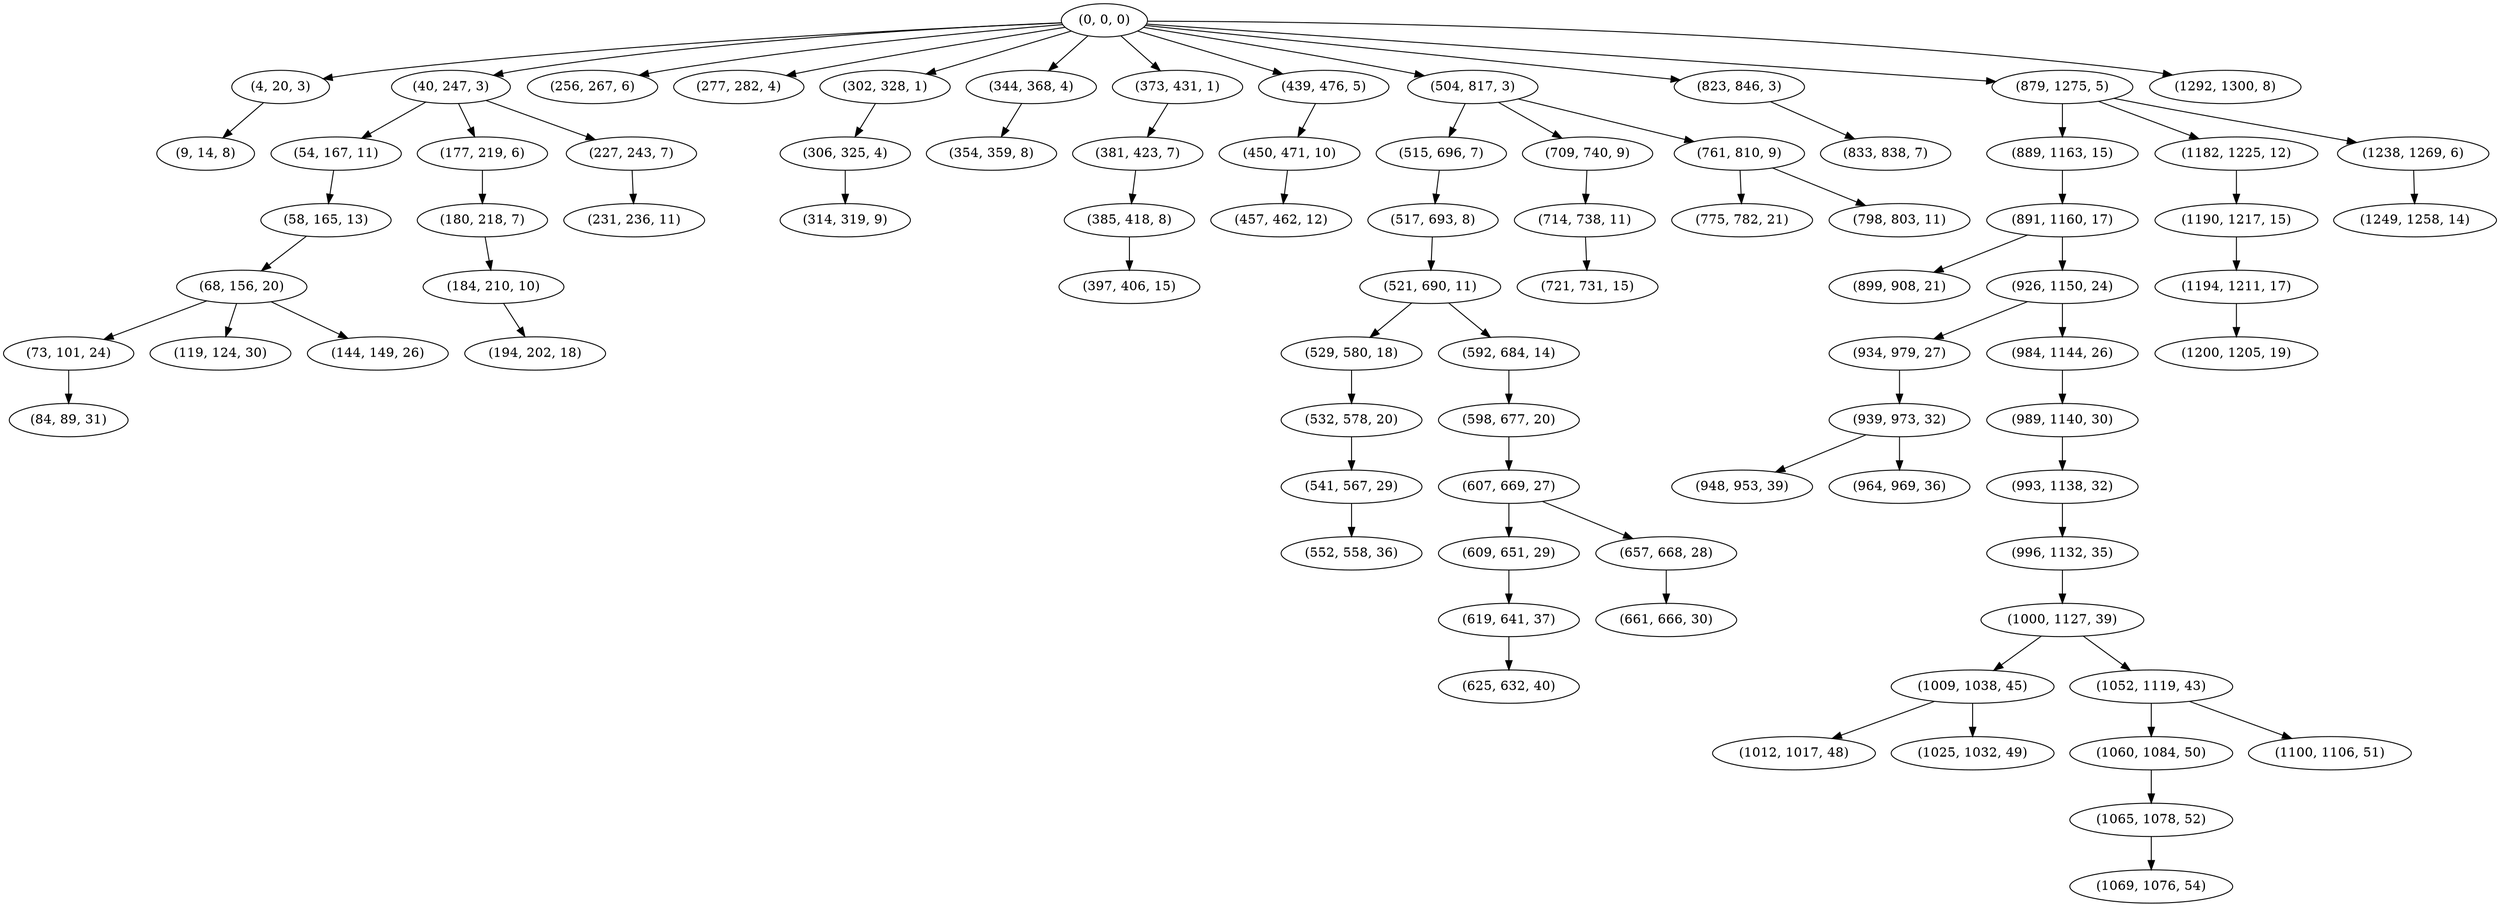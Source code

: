 digraph tree {
    "(0, 0, 0)";
    "(4, 20, 3)";
    "(9, 14, 8)";
    "(40, 247, 3)";
    "(54, 167, 11)";
    "(58, 165, 13)";
    "(68, 156, 20)";
    "(73, 101, 24)";
    "(84, 89, 31)";
    "(119, 124, 30)";
    "(144, 149, 26)";
    "(177, 219, 6)";
    "(180, 218, 7)";
    "(184, 210, 10)";
    "(194, 202, 18)";
    "(227, 243, 7)";
    "(231, 236, 11)";
    "(256, 267, 6)";
    "(277, 282, 4)";
    "(302, 328, 1)";
    "(306, 325, 4)";
    "(314, 319, 9)";
    "(344, 368, 4)";
    "(354, 359, 8)";
    "(373, 431, 1)";
    "(381, 423, 7)";
    "(385, 418, 8)";
    "(397, 406, 15)";
    "(439, 476, 5)";
    "(450, 471, 10)";
    "(457, 462, 12)";
    "(504, 817, 3)";
    "(515, 696, 7)";
    "(517, 693, 8)";
    "(521, 690, 11)";
    "(529, 580, 18)";
    "(532, 578, 20)";
    "(541, 567, 29)";
    "(552, 558, 36)";
    "(592, 684, 14)";
    "(598, 677, 20)";
    "(607, 669, 27)";
    "(609, 651, 29)";
    "(619, 641, 37)";
    "(625, 632, 40)";
    "(657, 668, 28)";
    "(661, 666, 30)";
    "(709, 740, 9)";
    "(714, 738, 11)";
    "(721, 731, 15)";
    "(761, 810, 9)";
    "(775, 782, 21)";
    "(798, 803, 11)";
    "(823, 846, 3)";
    "(833, 838, 7)";
    "(879, 1275, 5)";
    "(889, 1163, 15)";
    "(891, 1160, 17)";
    "(899, 908, 21)";
    "(926, 1150, 24)";
    "(934, 979, 27)";
    "(939, 973, 32)";
    "(948, 953, 39)";
    "(964, 969, 36)";
    "(984, 1144, 26)";
    "(989, 1140, 30)";
    "(993, 1138, 32)";
    "(996, 1132, 35)";
    "(1000, 1127, 39)";
    "(1009, 1038, 45)";
    "(1012, 1017, 48)";
    "(1025, 1032, 49)";
    "(1052, 1119, 43)";
    "(1060, 1084, 50)";
    "(1065, 1078, 52)";
    "(1069, 1076, 54)";
    "(1100, 1106, 51)";
    "(1182, 1225, 12)";
    "(1190, 1217, 15)";
    "(1194, 1211, 17)";
    "(1200, 1205, 19)";
    "(1238, 1269, 6)";
    "(1249, 1258, 14)";
    "(1292, 1300, 8)";
    "(0, 0, 0)" -> "(4, 20, 3)";
    "(0, 0, 0)" -> "(40, 247, 3)";
    "(0, 0, 0)" -> "(256, 267, 6)";
    "(0, 0, 0)" -> "(277, 282, 4)";
    "(0, 0, 0)" -> "(302, 328, 1)";
    "(0, 0, 0)" -> "(344, 368, 4)";
    "(0, 0, 0)" -> "(373, 431, 1)";
    "(0, 0, 0)" -> "(439, 476, 5)";
    "(0, 0, 0)" -> "(504, 817, 3)";
    "(0, 0, 0)" -> "(823, 846, 3)";
    "(0, 0, 0)" -> "(879, 1275, 5)";
    "(0, 0, 0)" -> "(1292, 1300, 8)";
    "(4, 20, 3)" -> "(9, 14, 8)";
    "(40, 247, 3)" -> "(54, 167, 11)";
    "(40, 247, 3)" -> "(177, 219, 6)";
    "(40, 247, 3)" -> "(227, 243, 7)";
    "(54, 167, 11)" -> "(58, 165, 13)";
    "(58, 165, 13)" -> "(68, 156, 20)";
    "(68, 156, 20)" -> "(73, 101, 24)";
    "(68, 156, 20)" -> "(119, 124, 30)";
    "(68, 156, 20)" -> "(144, 149, 26)";
    "(73, 101, 24)" -> "(84, 89, 31)";
    "(177, 219, 6)" -> "(180, 218, 7)";
    "(180, 218, 7)" -> "(184, 210, 10)";
    "(184, 210, 10)" -> "(194, 202, 18)";
    "(227, 243, 7)" -> "(231, 236, 11)";
    "(302, 328, 1)" -> "(306, 325, 4)";
    "(306, 325, 4)" -> "(314, 319, 9)";
    "(344, 368, 4)" -> "(354, 359, 8)";
    "(373, 431, 1)" -> "(381, 423, 7)";
    "(381, 423, 7)" -> "(385, 418, 8)";
    "(385, 418, 8)" -> "(397, 406, 15)";
    "(439, 476, 5)" -> "(450, 471, 10)";
    "(450, 471, 10)" -> "(457, 462, 12)";
    "(504, 817, 3)" -> "(515, 696, 7)";
    "(504, 817, 3)" -> "(709, 740, 9)";
    "(504, 817, 3)" -> "(761, 810, 9)";
    "(515, 696, 7)" -> "(517, 693, 8)";
    "(517, 693, 8)" -> "(521, 690, 11)";
    "(521, 690, 11)" -> "(529, 580, 18)";
    "(521, 690, 11)" -> "(592, 684, 14)";
    "(529, 580, 18)" -> "(532, 578, 20)";
    "(532, 578, 20)" -> "(541, 567, 29)";
    "(541, 567, 29)" -> "(552, 558, 36)";
    "(592, 684, 14)" -> "(598, 677, 20)";
    "(598, 677, 20)" -> "(607, 669, 27)";
    "(607, 669, 27)" -> "(609, 651, 29)";
    "(607, 669, 27)" -> "(657, 668, 28)";
    "(609, 651, 29)" -> "(619, 641, 37)";
    "(619, 641, 37)" -> "(625, 632, 40)";
    "(657, 668, 28)" -> "(661, 666, 30)";
    "(709, 740, 9)" -> "(714, 738, 11)";
    "(714, 738, 11)" -> "(721, 731, 15)";
    "(761, 810, 9)" -> "(775, 782, 21)";
    "(761, 810, 9)" -> "(798, 803, 11)";
    "(823, 846, 3)" -> "(833, 838, 7)";
    "(879, 1275, 5)" -> "(889, 1163, 15)";
    "(879, 1275, 5)" -> "(1182, 1225, 12)";
    "(879, 1275, 5)" -> "(1238, 1269, 6)";
    "(889, 1163, 15)" -> "(891, 1160, 17)";
    "(891, 1160, 17)" -> "(899, 908, 21)";
    "(891, 1160, 17)" -> "(926, 1150, 24)";
    "(926, 1150, 24)" -> "(934, 979, 27)";
    "(926, 1150, 24)" -> "(984, 1144, 26)";
    "(934, 979, 27)" -> "(939, 973, 32)";
    "(939, 973, 32)" -> "(948, 953, 39)";
    "(939, 973, 32)" -> "(964, 969, 36)";
    "(984, 1144, 26)" -> "(989, 1140, 30)";
    "(989, 1140, 30)" -> "(993, 1138, 32)";
    "(993, 1138, 32)" -> "(996, 1132, 35)";
    "(996, 1132, 35)" -> "(1000, 1127, 39)";
    "(1000, 1127, 39)" -> "(1009, 1038, 45)";
    "(1000, 1127, 39)" -> "(1052, 1119, 43)";
    "(1009, 1038, 45)" -> "(1012, 1017, 48)";
    "(1009, 1038, 45)" -> "(1025, 1032, 49)";
    "(1052, 1119, 43)" -> "(1060, 1084, 50)";
    "(1052, 1119, 43)" -> "(1100, 1106, 51)";
    "(1060, 1084, 50)" -> "(1065, 1078, 52)";
    "(1065, 1078, 52)" -> "(1069, 1076, 54)";
    "(1182, 1225, 12)" -> "(1190, 1217, 15)";
    "(1190, 1217, 15)" -> "(1194, 1211, 17)";
    "(1194, 1211, 17)" -> "(1200, 1205, 19)";
    "(1238, 1269, 6)" -> "(1249, 1258, 14)";
}
